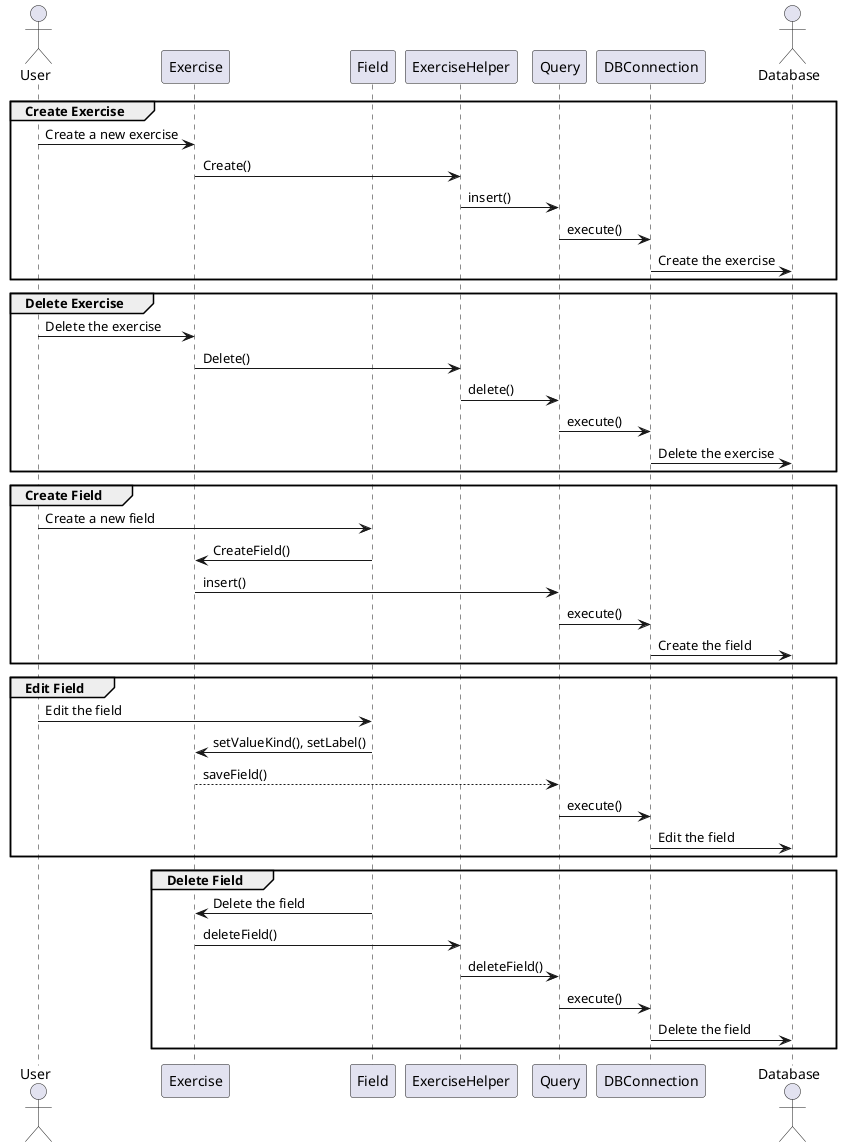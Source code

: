 @startuml
'https://plantuml.com/sequence-diagram

actor User order 1
participant Exercise order 2
participant Field order 2
participant ExerciseHelper order 4
participant Query order 5
participant DBConnection order 6
actor Database order 7

group Create Exercise
    User -> Exercise : Create a new exercise
    Exercise -> ExerciseHelper : Create()
    ExerciseHelper -> Query : insert()
    Query -> DBConnection : execute()
    DBConnection -> Database : Create the exercise
end

group Delete Exercise
User -> Exercise : Delete the exercise
Exercise -> ExerciseHelper : Delete()
ExerciseHelper -> Query : delete()
Query -> DBConnection : execute()
DBConnection -> Database : Delete the exercise
end

group Create Field
User -> Field : Create a new field
Field -> Exercise : CreateField()
Exercise -> Query : insert()
Query -> DBConnection : execute()
DBConnection -> Database : Create the field
end

group Edit Field
User -> Field : Edit the field
Field -> Exercise : setValueKind(), setLabel()
Exercise --> Query : saveField()
Query -> DBConnection : execute()
DBConnection -> Database : Edit the field
end
group Delete Field
Field -> Exercise : Delete the field
Exercise -> ExerciseHelper : deleteField()
ExerciseHelper -> Query : deleteField()
Query -> DBConnection : execute()
DBConnection -> Database : Delete the field
end
@enduml